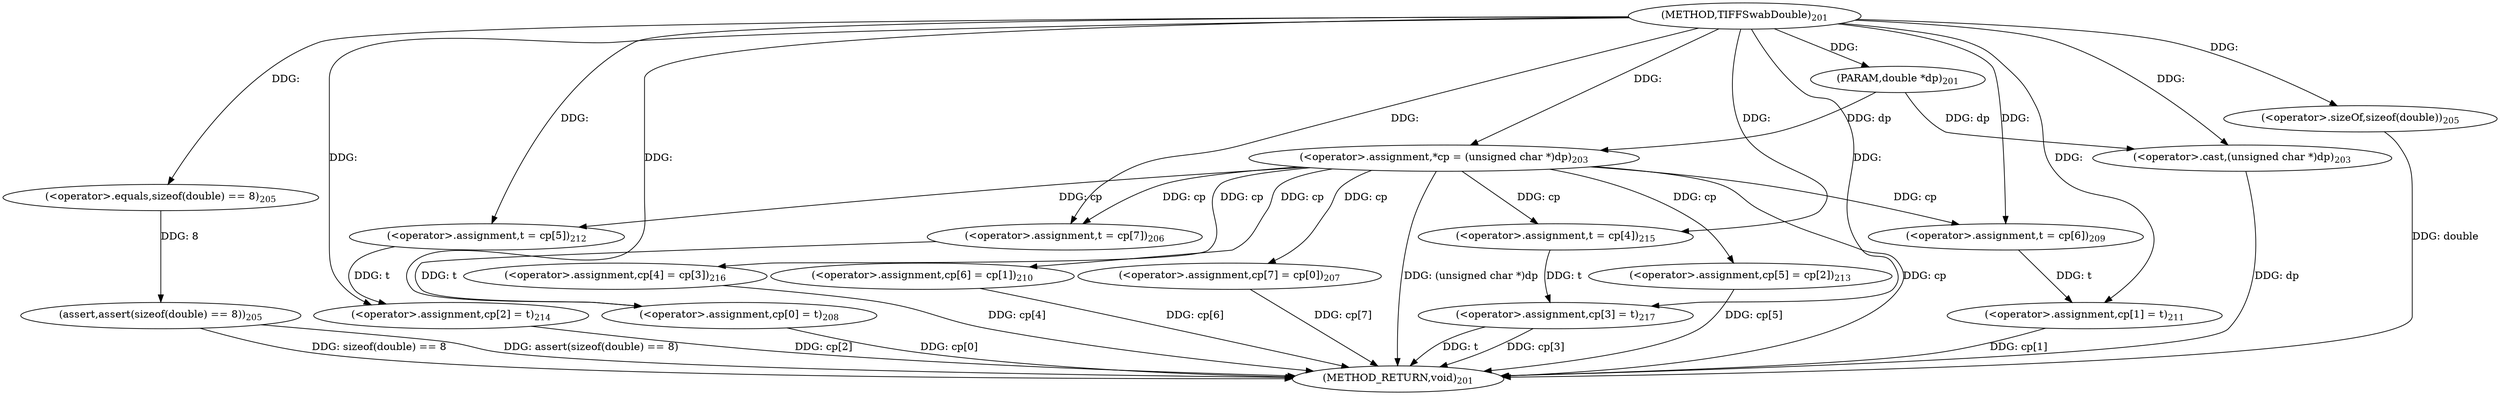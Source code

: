 digraph "TIFFSwabDouble" {  
"34795" [label = <(METHOD,TIFFSwabDouble)<SUB>201</SUB>> ]
"34878" [label = <(METHOD_RETURN,void)<SUB>201</SUB>> ]
"34796" [label = <(PARAM,double *dp)<SUB>201</SUB>> ]
"34799" [label = <(&lt;operator&gt;.assignment,*cp = (unsigned char *)dp)<SUB>203</SUB>> ]
"34805" [label = <(assert,assert(sizeof(double) == 8))<SUB>205</SUB>> ]
"34810" [label = <(&lt;operator&gt;.assignment,t = cp[7])<SUB>206</SUB>> ]
"34815" [label = <(&lt;operator&gt;.assignment,cp[7] = cp[0])<SUB>207</SUB>> ]
"34822" [label = <(&lt;operator&gt;.assignment,cp[0] = t)<SUB>208</SUB>> ]
"34827" [label = <(&lt;operator&gt;.assignment,t = cp[6])<SUB>209</SUB>> ]
"34832" [label = <(&lt;operator&gt;.assignment,cp[6] = cp[1])<SUB>210</SUB>> ]
"34839" [label = <(&lt;operator&gt;.assignment,cp[1] = t)<SUB>211</SUB>> ]
"34844" [label = <(&lt;operator&gt;.assignment,t = cp[5])<SUB>212</SUB>> ]
"34849" [label = <(&lt;operator&gt;.assignment,cp[5] = cp[2])<SUB>213</SUB>> ]
"34856" [label = <(&lt;operator&gt;.assignment,cp[2] = t)<SUB>214</SUB>> ]
"34861" [label = <(&lt;operator&gt;.assignment,t = cp[4])<SUB>215</SUB>> ]
"34866" [label = <(&lt;operator&gt;.assignment,cp[4] = cp[3])<SUB>216</SUB>> ]
"34873" [label = <(&lt;operator&gt;.assignment,cp[3] = t)<SUB>217</SUB>> ]
"34801" [label = <(&lt;operator&gt;.cast,(unsigned char *)dp)<SUB>203</SUB>> ]
"34806" [label = <(&lt;operator&gt;.equals,sizeof(double) == 8)<SUB>205</SUB>> ]
"34807" [label = <(&lt;operator&gt;.sizeOf,sizeof(double))<SUB>205</SUB>> ]
  "34799" -> "34878"  [ label = "DDG: cp"] 
  "34801" -> "34878"  [ label = "DDG: dp"] 
  "34799" -> "34878"  [ label = "DDG: (unsigned char *)dp"] 
  "34805" -> "34878"  [ label = "DDG: sizeof(double) == 8"] 
  "34805" -> "34878"  [ label = "DDG: assert(sizeof(double) == 8)"] 
  "34815" -> "34878"  [ label = "DDG: cp[7]"] 
  "34822" -> "34878"  [ label = "DDG: cp[0]"] 
  "34832" -> "34878"  [ label = "DDG: cp[6]"] 
  "34839" -> "34878"  [ label = "DDG: cp[1]"] 
  "34849" -> "34878"  [ label = "DDG: cp[5]"] 
  "34856" -> "34878"  [ label = "DDG: cp[2]"] 
  "34866" -> "34878"  [ label = "DDG: cp[4]"] 
  "34873" -> "34878"  [ label = "DDG: cp[3]"] 
  "34873" -> "34878"  [ label = "DDG: t"] 
  "34807" -> "34878"  [ label = "DDG: double"] 
  "34795" -> "34796"  [ label = "DDG: "] 
  "34796" -> "34799"  [ label = "DDG: dp"] 
  "34795" -> "34799"  [ label = "DDG: "] 
  "34799" -> "34810"  [ label = "DDG: cp"] 
  "34799" -> "34815"  [ label = "DDG: cp"] 
  "34810" -> "34822"  [ label = "DDG: t"] 
  "34795" -> "34822"  [ label = "DDG: "] 
  "34799" -> "34827"  [ label = "DDG: cp"] 
  "34799" -> "34832"  [ label = "DDG: cp"] 
  "34827" -> "34839"  [ label = "DDG: t"] 
  "34795" -> "34839"  [ label = "DDG: "] 
  "34799" -> "34844"  [ label = "DDG: cp"] 
  "34799" -> "34849"  [ label = "DDG: cp"] 
  "34844" -> "34856"  [ label = "DDG: t"] 
  "34795" -> "34856"  [ label = "DDG: "] 
  "34799" -> "34861"  [ label = "DDG: cp"] 
  "34799" -> "34866"  [ label = "DDG: cp"] 
  "34861" -> "34873"  [ label = "DDG: t"] 
  "34795" -> "34873"  [ label = "DDG: "] 
  "34806" -> "34805"  [ label = "DDG: 8"] 
  "34795" -> "34810"  [ label = "DDG: "] 
  "34795" -> "34827"  [ label = "DDG: "] 
  "34795" -> "34844"  [ label = "DDG: "] 
  "34795" -> "34861"  [ label = "DDG: "] 
  "34796" -> "34801"  [ label = "DDG: dp"] 
  "34795" -> "34801"  [ label = "DDG: "] 
  "34795" -> "34806"  [ label = "DDG: "] 
  "34795" -> "34807"  [ label = "DDG: "] 
}
